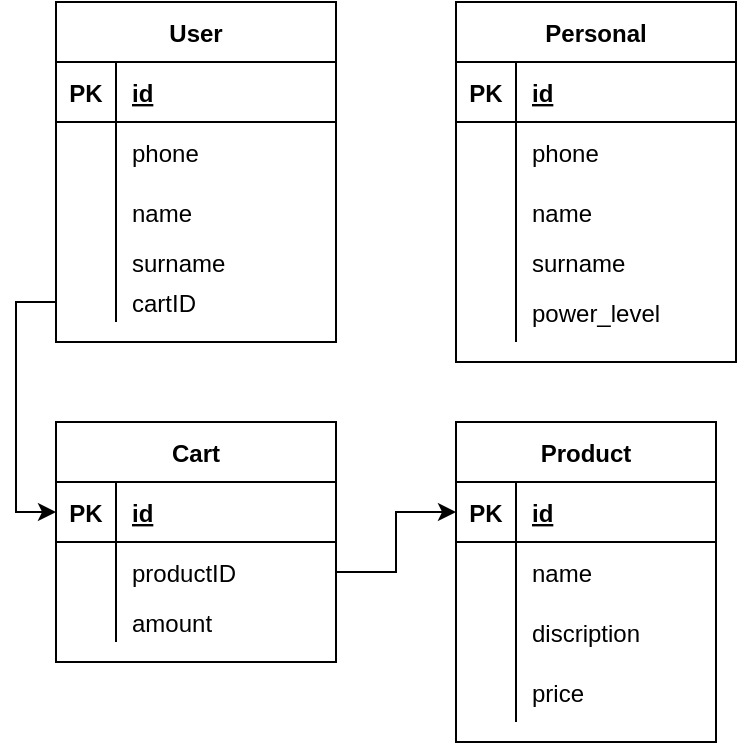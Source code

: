 <mxfile version="20.5.3" type="device"><diagram id="P0RdIuAW4auCXOhbX-YM" name="Страница 1"><mxGraphModel dx="820" dy="1304" grid="1" gridSize="10" guides="1" tooltips="1" connect="1" arrows="1" fold="1" page="1" pageScale="1" pageWidth="1169" pageHeight="827" math="0" shadow="0"><root><mxCell id="0"/><mxCell id="1" parent="0"/><mxCell id="CBOuicNtlqvtODQ_fvYH-5" value="Product" style="shape=table;startSize=30;container=1;collapsible=1;childLayout=tableLayout;fixedRows=1;rowLines=0;fontStyle=1;align=center;resizeLast=1;" parent="1" vertex="1"><mxGeometry x="540" y="180" width="130" height="160" as="geometry"/></mxCell><mxCell id="CBOuicNtlqvtODQ_fvYH-6" value="" style="shape=tableRow;horizontal=0;startSize=0;swimlaneHead=0;swimlaneBody=0;fillColor=none;collapsible=0;dropTarget=0;points=[[0,0.5],[1,0.5]];portConstraint=eastwest;top=0;left=0;right=0;bottom=1;" parent="CBOuicNtlqvtODQ_fvYH-5" vertex="1"><mxGeometry y="30" width="130" height="30" as="geometry"/></mxCell><mxCell id="CBOuicNtlqvtODQ_fvYH-7" value="PK" style="shape=partialRectangle;connectable=0;fillColor=none;top=0;left=0;bottom=0;right=0;fontStyle=1;overflow=hidden;" parent="CBOuicNtlqvtODQ_fvYH-6" vertex="1"><mxGeometry width="30" height="30" as="geometry"><mxRectangle width="30" height="30" as="alternateBounds"/></mxGeometry></mxCell><mxCell id="CBOuicNtlqvtODQ_fvYH-8" value="id" style="shape=partialRectangle;connectable=0;fillColor=none;top=0;left=0;bottom=0;right=0;align=left;spacingLeft=6;fontStyle=5;overflow=hidden;" parent="CBOuicNtlqvtODQ_fvYH-6" vertex="1"><mxGeometry x="30" width="100" height="30" as="geometry"><mxRectangle width="100" height="30" as="alternateBounds"/></mxGeometry></mxCell><mxCell id="CBOuicNtlqvtODQ_fvYH-12" value="" style="shape=tableRow;horizontal=0;startSize=0;swimlaneHead=0;swimlaneBody=0;fillColor=none;collapsible=0;dropTarget=0;points=[[0,0.5],[1,0.5]];portConstraint=eastwest;top=0;left=0;right=0;bottom=0;" parent="CBOuicNtlqvtODQ_fvYH-5" vertex="1"><mxGeometry y="60" width="130" height="30" as="geometry"/></mxCell><mxCell id="CBOuicNtlqvtODQ_fvYH-13" value="" style="shape=partialRectangle;connectable=0;fillColor=none;top=0;left=0;bottom=0;right=0;editable=1;overflow=hidden;" parent="CBOuicNtlqvtODQ_fvYH-12" vertex="1"><mxGeometry width="30" height="30" as="geometry"><mxRectangle width="30" height="30" as="alternateBounds"/></mxGeometry></mxCell><mxCell id="CBOuicNtlqvtODQ_fvYH-14" value="name" style="shape=partialRectangle;connectable=0;fillColor=none;top=0;left=0;bottom=0;right=0;align=left;spacingLeft=6;overflow=hidden;" parent="CBOuicNtlqvtODQ_fvYH-12" vertex="1"><mxGeometry x="30" width="100" height="30" as="geometry"><mxRectangle width="100" height="30" as="alternateBounds"/></mxGeometry></mxCell><mxCell id="CBOuicNtlqvtODQ_fvYH-15" value="" style="shape=tableRow;horizontal=0;startSize=0;swimlaneHead=0;swimlaneBody=0;fillColor=none;collapsible=0;dropTarget=0;points=[[0,0.5],[1,0.5]];portConstraint=eastwest;top=0;left=0;right=0;bottom=0;" parent="CBOuicNtlqvtODQ_fvYH-5" vertex="1"><mxGeometry y="90" width="130" height="30" as="geometry"/></mxCell><mxCell id="CBOuicNtlqvtODQ_fvYH-16" value="" style="shape=partialRectangle;connectable=0;fillColor=none;top=0;left=0;bottom=0;right=0;editable=1;overflow=hidden;" parent="CBOuicNtlqvtODQ_fvYH-15" vertex="1"><mxGeometry width="30" height="30" as="geometry"><mxRectangle width="30" height="30" as="alternateBounds"/></mxGeometry></mxCell><mxCell id="CBOuicNtlqvtODQ_fvYH-17" value="discription" style="shape=partialRectangle;connectable=0;fillColor=none;top=0;left=0;bottom=0;right=0;align=left;spacingLeft=6;overflow=hidden;" parent="CBOuicNtlqvtODQ_fvYH-15" vertex="1"><mxGeometry x="30" width="100" height="30" as="geometry"><mxRectangle width="100" height="30" as="alternateBounds"/></mxGeometry></mxCell><mxCell id="jluMUyjP2m5RTHRgAPdL-1" value="" style="shape=tableRow;horizontal=0;startSize=0;swimlaneHead=0;swimlaneBody=0;fillColor=none;collapsible=0;dropTarget=0;points=[[0,0.5],[1,0.5]];portConstraint=eastwest;top=0;left=0;right=0;bottom=0;" vertex="1" parent="CBOuicNtlqvtODQ_fvYH-5"><mxGeometry y="120" width="130" height="30" as="geometry"/></mxCell><mxCell id="jluMUyjP2m5RTHRgAPdL-2" value="" style="shape=partialRectangle;connectable=0;fillColor=none;top=0;left=0;bottom=0;right=0;editable=1;overflow=hidden;" vertex="1" parent="jluMUyjP2m5RTHRgAPdL-1"><mxGeometry width="30" height="30" as="geometry"><mxRectangle width="30" height="30" as="alternateBounds"/></mxGeometry></mxCell><mxCell id="jluMUyjP2m5RTHRgAPdL-3" value="price" style="shape=partialRectangle;connectable=0;fillColor=none;top=0;left=0;bottom=0;right=0;align=left;spacingLeft=6;overflow=hidden;" vertex="1" parent="jluMUyjP2m5RTHRgAPdL-1"><mxGeometry x="30" width="100" height="30" as="geometry"><mxRectangle width="100" height="30" as="alternateBounds"/></mxGeometry></mxCell><mxCell id="CBOuicNtlqvtODQ_fvYH-77" value="Cart" style="shape=table;startSize=30;container=1;collapsible=1;childLayout=tableLayout;fixedRows=1;rowLines=0;fontStyle=1;align=center;resizeLast=1;" parent="1" vertex="1"><mxGeometry x="340" y="180" width="140" height="120" as="geometry"/></mxCell><mxCell id="CBOuicNtlqvtODQ_fvYH-78" value="" style="shape=tableRow;horizontal=0;startSize=0;swimlaneHead=0;swimlaneBody=0;fillColor=none;collapsible=0;dropTarget=0;points=[[0,0.5],[1,0.5]];portConstraint=eastwest;top=0;left=0;right=0;bottom=1;" parent="CBOuicNtlqvtODQ_fvYH-77" vertex="1"><mxGeometry y="30" width="140" height="30" as="geometry"/></mxCell><mxCell id="CBOuicNtlqvtODQ_fvYH-79" value="PK" style="shape=partialRectangle;connectable=0;fillColor=none;top=0;left=0;bottom=0;right=0;fontStyle=1;overflow=hidden;" parent="CBOuicNtlqvtODQ_fvYH-78" vertex="1"><mxGeometry width="30" height="30" as="geometry"><mxRectangle width="30" height="30" as="alternateBounds"/></mxGeometry></mxCell><mxCell id="CBOuicNtlqvtODQ_fvYH-80" value="id" style="shape=partialRectangle;connectable=0;fillColor=none;top=0;left=0;bottom=0;right=0;align=left;spacingLeft=6;fontStyle=5;overflow=hidden;" parent="CBOuicNtlqvtODQ_fvYH-78" vertex="1"><mxGeometry x="30" width="110" height="30" as="geometry"><mxRectangle width="110" height="30" as="alternateBounds"/></mxGeometry></mxCell><mxCell id="CBOuicNtlqvtODQ_fvYH-81" value="" style="shape=tableRow;horizontal=0;startSize=0;swimlaneHead=0;swimlaneBody=0;fillColor=none;collapsible=0;dropTarget=0;points=[[0,0.5],[1,0.5]];portConstraint=eastwest;top=0;left=0;right=0;bottom=0;" parent="CBOuicNtlqvtODQ_fvYH-77" vertex="1"><mxGeometry y="60" width="140" height="30" as="geometry"/></mxCell><mxCell id="CBOuicNtlqvtODQ_fvYH-82" value="" style="shape=partialRectangle;connectable=0;fillColor=none;top=0;left=0;bottom=0;right=0;editable=1;overflow=hidden;" parent="CBOuicNtlqvtODQ_fvYH-81" vertex="1"><mxGeometry width="30" height="30" as="geometry"><mxRectangle width="30" height="30" as="alternateBounds"/></mxGeometry></mxCell><mxCell id="CBOuicNtlqvtODQ_fvYH-83" value="productID" style="shape=partialRectangle;connectable=0;fillColor=none;top=0;left=0;bottom=0;right=0;align=left;spacingLeft=6;overflow=hidden;" parent="CBOuicNtlqvtODQ_fvYH-81" vertex="1"><mxGeometry x="30" width="110" height="30" as="geometry"><mxRectangle width="110" height="30" as="alternateBounds"/></mxGeometry></mxCell><mxCell id="CBOuicNtlqvtODQ_fvYH-87" value="" style="shape=tableRow;horizontal=0;startSize=0;swimlaneHead=0;swimlaneBody=0;fillColor=none;collapsible=0;dropTarget=0;points=[[0,0.5],[1,0.5]];portConstraint=eastwest;top=0;left=0;right=0;bottom=0;" parent="CBOuicNtlqvtODQ_fvYH-77" vertex="1"><mxGeometry y="90" width="140" height="20" as="geometry"/></mxCell><mxCell id="CBOuicNtlqvtODQ_fvYH-88" value="" style="shape=partialRectangle;connectable=0;fillColor=none;top=0;left=0;bottom=0;right=0;editable=1;overflow=hidden;" parent="CBOuicNtlqvtODQ_fvYH-87" vertex="1"><mxGeometry width="30" height="20" as="geometry"><mxRectangle width="30" height="20" as="alternateBounds"/></mxGeometry></mxCell><mxCell id="CBOuicNtlqvtODQ_fvYH-89" value="amount" style="shape=partialRectangle;connectable=0;fillColor=none;top=0;left=0;bottom=0;right=0;align=left;spacingLeft=6;overflow=hidden;" parent="CBOuicNtlqvtODQ_fvYH-87" vertex="1"><mxGeometry x="30" width="110" height="20" as="geometry"><mxRectangle width="110" height="20" as="alternateBounds"/></mxGeometry></mxCell><mxCell id="CBOuicNtlqvtODQ_fvYH-90" value="User" style="shape=table;startSize=30;container=1;collapsible=1;childLayout=tableLayout;fixedRows=1;rowLines=0;fontStyle=1;align=center;resizeLast=1;" parent="1" vertex="1"><mxGeometry x="340" y="-30" width="140" height="170" as="geometry"/></mxCell><mxCell id="CBOuicNtlqvtODQ_fvYH-91" value="" style="shape=tableRow;horizontal=0;startSize=0;swimlaneHead=0;swimlaneBody=0;fillColor=none;collapsible=0;dropTarget=0;points=[[0,0.5],[1,0.5]];portConstraint=eastwest;top=0;left=0;right=0;bottom=1;" parent="CBOuicNtlqvtODQ_fvYH-90" vertex="1"><mxGeometry y="30" width="140" height="30" as="geometry"/></mxCell><mxCell id="CBOuicNtlqvtODQ_fvYH-92" value="PK" style="shape=partialRectangle;connectable=0;fillColor=none;top=0;left=0;bottom=0;right=0;fontStyle=1;overflow=hidden;" parent="CBOuicNtlqvtODQ_fvYH-91" vertex="1"><mxGeometry width="30" height="30" as="geometry"><mxRectangle width="30" height="30" as="alternateBounds"/></mxGeometry></mxCell><mxCell id="CBOuicNtlqvtODQ_fvYH-93" value="id" style="shape=partialRectangle;connectable=0;fillColor=none;top=0;left=0;bottom=0;right=0;align=left;spacingLeft=6;fontStyle=5;overflow=hidden;" parent="CBOuicNtlqvtODQ_fvYH-91" vertex="1"><mxGeometry x="30" width="110" height="30" as="geometry"><mxRectangle width="110" height="30" as="alternateBounds"/></mxGeometry></mxCell><mxCell id="CBOuicNtlqvtODQ_fvYH-94" value="" style="shape=tableRow;horizontal=0;startSize=0;swimlaneHead=0;swimlaneBody=0;fillColor=none;collapsible=0;dropTarget=0;points=[[0,0.5],[1,0.5]];portConstraint=eastwest;top=0;left=0;right=0;bottom=0;" parent="CBOuicNtlqvtODQ_fvYH-90" vertex="1"><mxGeometry y="60" width="140" height="30" as="geometry"/></mxCell><mxCell id="CBOuicNtlqvtODQ_fvYH-95" value="" style="shape=partialRectangle;connectable=0;fillColor=none;top=0;left=0;bottom=0;right=0;editable=1;overflow=hidden;" parent="CBOuicNtlqvtODQ_fvYH-94" vertex="1"><mxGeometry width="30" height="30" as="geometry"><mxRectangle width="30" height="30" as="alternateBounds"/></mxGeometry></mxCell><mxCell id="CBOuicNtlqvtODQ_fvYH-96" value="phone" style="shape=partialRectangle;connectable=0;fillColor=none;top=0;left=0;bottom=0;right=0;align=left;spacingLeft=6;overflow=hidden;" parent="CBOuicNtlqvtODQ_fvYH-94" vertex="1"><mxGeometry x="30" width="110" height="30" as="geometry"><mxRectangle width="110" height="30" as="alternateBounds"/></mxGeometry></mxCell><mxCell id="CBOuicNtlqvtODQ_fvYH-97" value="" style="shape=tableRow;horizontal=0;startSize=0;swimlaneHead=0;swimlaneBody=0;fillColor=none;collapsible=0;dropTarget=0;points=[[0,0.5],[1,0.5]];portConstraint=eastwest;top=0;left=0;right=0;bottom=0;" parent="CBOuicNtlqvtODQ_fvYH-90" vertex="1"><mxGeometry y="90" width="140" height="30" as="geometry"/></mxCell><mxCell id="CBOuicNtlqvtODQ_fvYH-98" value="" style="shape=partialRectangle;connectable=0;fillColor=none;top=0;left=0;bottom=0;right=0;editable=1;overflow=hidden;" parent="CBOuicNtlqvtODQ_fvYH-97" vertex="1"><mxGeometry width="30" height="30" as="geometry"><mxRectangle width="30" height="30" as="alternateBounds"/></mxGeometry></mxCell><mxCell id="CBOuicNtlqvtODQ_fvYH-99" value="name" style="shape=partialRectangle;connectable=0;fillColor=none;top=0;left=0;bottom=0;right=0;align=left;spacingLeft=6;overflow=hidden;" parent="CBOuicNtlqvtODQ_fvYH-97" vertex="1"><mxGeometry x="30" width="110" height="30" as="geometry"><mxRectangle width="110" height="30" as="alternateBounds"/></mxGeometry></mxCell><mxCell id="CBOuicNtlqvtODQ_fvYH-100" value="" style="shape=tableRow;horizontal=0;startSize=0;swimlaneHead=0;swimlaneBody=0;fillColor=none;collapsible=0;dropTarget=0;points=[[0,0.5],[1,0.5]];portConstraint=eastwest;top=0;left=0;right=0;bottom=0;" parent="CBOuicNtlqvtODQ_fvYH-90" vertex="1"><mxGeometry y="120" width="140" height="20" as="geometry"/></mxCell><mxCell id="CBOuicNtlqvtODQ_fvYH-101" value="" style="shape=partialRectangle;connectable=0;fillColor=none;top=0;left=0;bottom=0;right=0;editable=1;overflow=hidden;" parent="CBOuicNtlqvtODQ_fvYH-100" vertex="1"><mxGeometry width="30" height="20" as="geometry"><mxRectangle width="30" height="20" as="alternateBounds"/></mxGeometry></mxCell><mxCell id="CBOuicNtlqvtODQ_fvYH-102" value="surname" style="shape=partialRectangle;connectable=0;fillColor=none;top=0;left=0;bottom=0;right=0;align=left;spacingLeft=6;overflow=hidden;" parent="CBOuicNtlqvtODQ_fvYH-100" vertex="1"><mxGeometry x="30" width="110" height="20" as="geometry"><mxRectangle width="110" height="20" as="alternateBounds"/></mxGeometry></mxCell><mxCell id="jluMUyjP2m5RTHRgAPdL-24" value="" style="shape=tableRow;horizontal=0;startSize=0;swimlaneHead=0;swimlaneBody=0;fillColor=none;collapsible=0;dropTarget=0;points=[[0,0.5],[1,0.5]];portConstraint=eastwest;top=0;left=0;right=0;bottom=0;" vertex="1" parent="CBOuicNtlqvtODQ_fvYH-90"><mxGeometry y="140" width="140" height="20" as="geometry"/></mxCell><mxCell id="jluMUyjP2m5RTHRgAPdL-25" value="" style="shape=partialRectangle;connectable=0;fillColor=none;top=0;left=0;bottom=0;right=0;editable=1;overflow=hidden;" vertex="1" parent="jluMUyjP2m5RTHRgAPdL-24"><mxGeometry width="30" height="20" as="geometry"><mxRectangle width="30" height="20" as="alternateBounds"/></mxGeometry></mxCell><mxCell id="jluMUyjP2m5RTHRgAPdL-26" value="cartID" style="shape=partialRectangle;connectable=0;fillColor=none;top=0;left=0;bottom=0;right=0;align=left;spacingLeft=6;overflow=hidden;" vertex="1" parent="jluMUyjP2m5RTHRgAPdL-24"><mxGeometry x="30" width="110" height="20" as="geometry"><mxRectangle width="110" height="20" as="alternateBounds"/></mxGeometry></mxCell><mxCell id="CBOuicNtlqvtODQ_fvYH-103" value="Personal" style="shape=table;startSize=30;container=1;collapsible=1;childLayout=tableLayout;fixedRows=1;rowLines=0;fontStyle=1;align=center;resizeLast=1;" parent="1" vertex="1"><mxGeometry x="540" y="-30" width="140" height="180" as="geometry"/></mxCell><mxCell id="CBOuicNtlqvtODQ_fvYH-104" value="" style="shape=tableRow;horizontal=0;startSize=0;swimlaneHead=0;swimlaneBody=0;fillColor=none;collapsible=0;dropTarget=0;points=[[0,0.5],[1,0.5]];portConstraint=eastwest;top=0;left=0;right=0;bottom=1;" parent="CBOuicNtlqvtODQ_fvYH-103" vertex="1"><mxGeometry y="30" width="140" height="30" as="geometry"/></mxCell><mxCell id="CBOuicNtlqvtODQ_fvYH-105" value="PK" style="shape=partialRectangle;connectable=0;fillColor=none;top=0;left=0;bottom=0;right=0;fontStyle=1;overflow=hidden;" parent="CBOuicNtlqvtODQ_fvYH-104" vertex="1"><mxGeometry width="30" height="30" as="geometry"><mxRectangle width="30" height="30" as="alternateBounds"/></mxGeometry></mxCell><mxCell id="CBOuicNtlqvtODQ_fvYH-106" value="id" style="shape=partialRectangle;connectable=0;fillColor=none;top=0;left=0;bottom=0;right=0;align=left;spacingLeft=6;fontStyle=5;overflow=hidden;" parent="CBOuicNtlqvtODQ_fvYH-104" vertex="1"><mxGeometry x="30" width="110" height="30" as="geometry"><mxRectangle width="110" height="30" as="alternateBounds"/></mxGeometry></mxCell><mxCell id="CBOuicNtlqvtODQ_fvYH-107" value="" style="shape=tableRow;horizontal=0;startSize=0;swimlaneHead=0;swimlaneBody=0;fillColor=none;collapsible=0;dropTarget=0;points=[[0,0.5],[1,0.5]];portConstraint=eastwest;top=0;left=0;right=0;bottom=0;" parent="CBOuicNtlqvtODQ_fvYH-103" vertex="1"><mxGeometry y="60" width="140" height="30" as="geometry"/></mxCell><mxCell id="CBOuicNtlqvtODQ_fvYH-108" value="" style="shape=partialRectangle;connectable=0;fillColor=none;top=0;left=0;bottom=0;right=0;editable=1;overflow=hidden;" parent="CBOuicNtlqvtODQ_fvYH-107" vertex="1"><mxGeometry width="30" height="30" as="geometry"><mxRectangle width="30" height="30" as="alternateBounds"/></mxGeometry></mxCell><mxCell id="CBOuicNtlqvtODQ_fvYH-109" value="phone" style="shape=partialRectangle;connectable=0;fillColor=none;top=0;left=0;bottom=0;right=0;align=left;spacingLeft=6;overflow=hidden;" parent="CBOuicNtlqvtODQ_fvYH-107" vertex="1"><mxGeometry x="30" width="110" height="30" as="geometry"><mxRectangle width="110" height="30" as="alternateBounds"/></mxGeometry></mxCell><mxCell id="CBOuicNtlqvtODQ_fvYH-110" value="" style="shape=tableRow;horizontal=0;startSize=0;swimlaneHead=0;swimlaneBody=0;fillColor=none;collapsible=0;dropTarget=0;points=[[0,0.5],[1,0.5]];portConstraint=eastwest;top=0;left=0;right=0;bottom=0;" parent="CBOuicNtlqvtODQ_fvYH-103" vertex="1"><mxGeometry y="90" width="140" height="30" as="geometry"/></mxCell><mxCell id="CBOuicNtlqvtODQ_fvYH-111" value="" style="shape=partialRectangle;connectable=0;fillColor=none;top=0;left=0;bottom=0;right=0;editable=1;overflow=hidden;" parent="CBOuicNtlqvtODQ_fvYH-110" vertex="1"><mxGeometry width="30" height="30" as="geometry"><mxRectangle width="30" height="30" as="alternateBounds"/></mxGeometry></mxCell><mxCell id="CBOuicNtlqvtODQ_fvYH-112" value="name" style="shape=partialRectangle;connectable=0;fillColor=none;top=0;left=0;bottom=0;right=0;align=left;spacingLeft=6;overflow=hidden;" parent="CBOuicNtlqvtODQ_fvYH-110" vertex="1"><mxGeometry x="30" width="110" height="30" as="geometry"><mxRectangle width="110" height="30" as="alternateBounds"/></mxGeometry></mxCell><mxCell id="CBOuicNtlqvtODQ_fvYH-113" value="" style="shape=tableRow;horizontal=0;startSize=0;swimlaneHead=0;swimlaneBody=0;fillColor=none;collapsible=0;dropTarget=0;points=[[0,0.5],[1,0.5]];portConstraint=eastwest;top=0;left=0;right=0;bottom=0;" parent="CBOuicNtlqvtODQ_fvYH-103" vertex="1"><mxGeometry y="120" width="140" height="20" as="geometry"/></mxCell><mxCell id="CBOuicNtlqvtODQ_fvYH-114" value="" style="shape=partialRectangle;connectable=0;fillColor=none;top=0;left=0;bottom=0;right=0;editable=1;overflow=hidden;" parent="CBOuicNtlqvtODQ_fvYH-113" vertex="1"><mxGeometry width="30" height="20" as="geometry"><mxRectangle width="30" height="20" as="alternateBounds"/></mxGeometry></mxCell><mxCell id="CBOuicNtlqvtODQ_fvYH-115" value="surname" style="shape=partialRectangle;connectable=0;fillColor=none;top=0;left=0;bottom=0;right=0;align=left;spacingLeft=6;overflow=hidden;" parent="CBOuicNtlqvtODQ_fvYH-113" vertex="1"><mxGeometry x="30" width="110" height="20" as="geometry"><mxRectangle width="110" height="20" as="alternateBounds"/></mxGeometry></mxCell><mxCell id="CBOuicNtlqvtODQ_fvYH-119" value="" style="shape=tableRow;horizontal=0;startSize=0;swimlaneHead=0;swimlaneBody=0;fillColor=none;collapsible=0;dropTarget=0;points=[[0,0.5],[1,0.5]];portConstraint=eastwest;top=0;left=0;right=0;bottom=0;" parent="CBOuicNtlqvtODQ_fvYH-103" vertex="1"><mxGeometry y="140" width="140" height="30" as="geometry"/></mxCell><mxCell id="CBOuicNtlqvtODQ_fvYH-120" value="" style="shape=partialRectangle;connectable=0;fillColor=none;top=0;left=0;bottom=0;right=0;editable=1;overflow=hidden;" parent="CBOuicNtlqvtODQ_fvYH-119" vertex="1"><mxGeometry width="30" height="30" as="geometry"><mxRectangle width="30" height="30" as="alternateBounds"/></mxGeometry></mxCell><mxCell id="CBOuicNtlqvtODQ_fvYH-121" value="power_level" style="shape=partialRectangle;connectable=0;fillColor=none;top=0;left=0;bottom=0;right=0;align=left;spacingLeft=6;overflow=hidden;" parent="CBOuicNtlqvtODQ_fvYH-119" vertex="1"><mxGeometry x="30" width="110" height="30" as="geometry"><mxRectangle width="110" height="30" as="alternateBounds"/></mxGeometry></mxCell><mxCell id="jluMUyjP2m5RTHRgAPdL-27" style="edgeStyle=orthogonalEdgeStyle;rounded=0;orthogonalLoop=1;jettySize=auto;html=1;entryX=0;entryY=0.5;entryDx=0;entryDy=0;" edge="1" parent="1" source="jluMUyjP2m5RTHRgAPdL-24" target="CBOuicNtlqvtODQ_fvYH-78"><mxGeometry relative="1" as="geometry"/></mxCell><mxCell id="jluMUyjP2m5RTHRgAPdL-28" style="edgeStyle=orthogonalEdgeStyle;rounded=0;orthogonalLoop=1;jettySize=auto;html=1;" edge="1" parent="1" source="CBOuicNtlqvtODQ_fvYH-81" target="CBOuicNtlqvtODQ_fvYH-6"><mxGeometry relative="1" as="geometry"/></mxCell></root></mxGraphModel></diagram></mxfile>